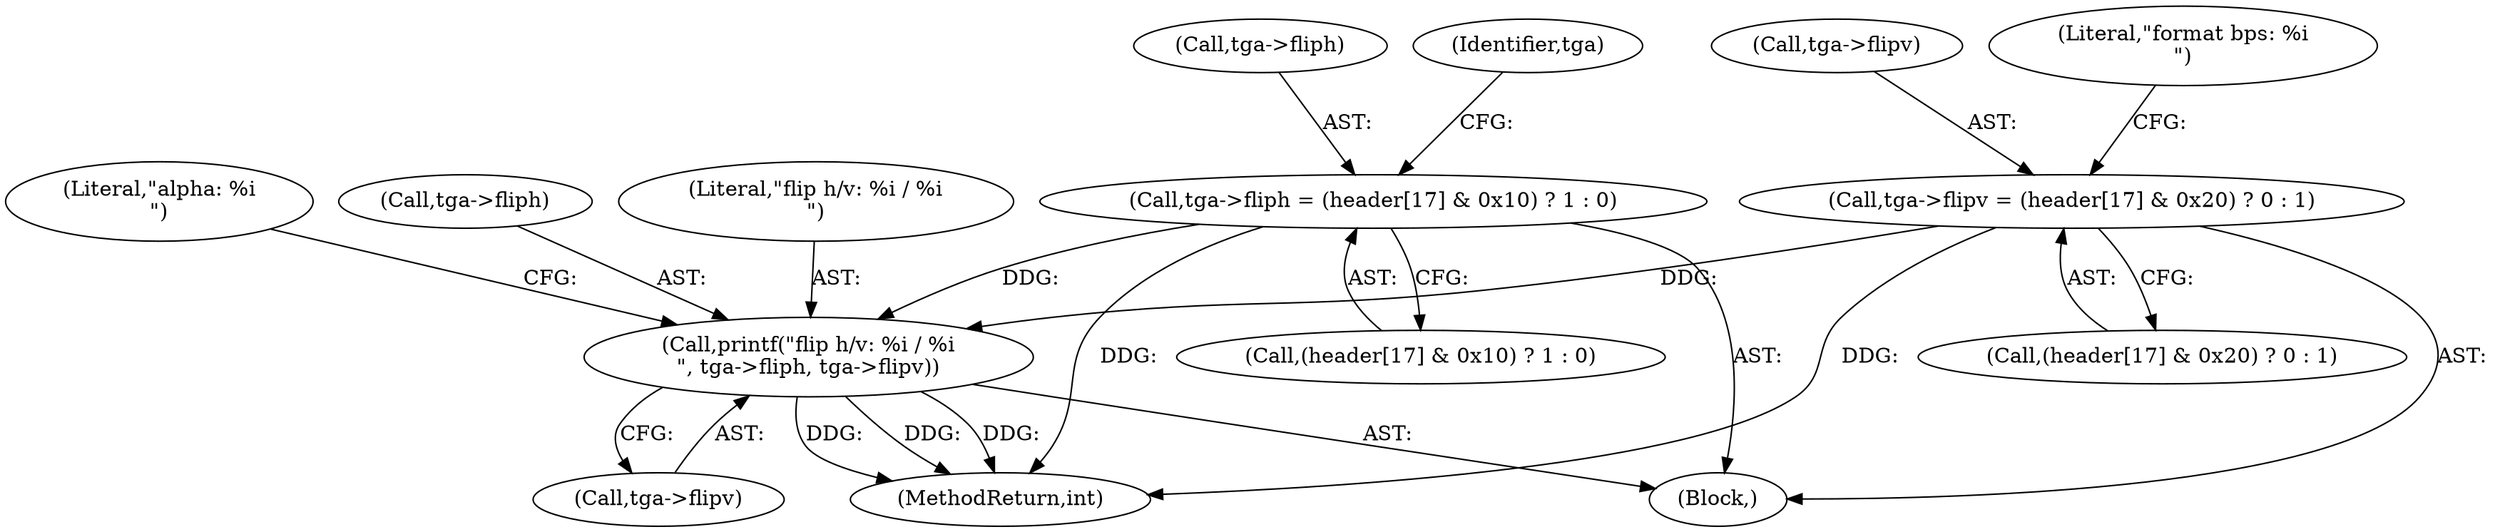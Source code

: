 digraph "0_libgd_10ef1dca63d62433fda13309b4a228782db823f7_0@pointer" {
"1000270" [label="(Call,printf(\"flip h/v: %i / %i\n\", tga->fliph, tga->flipv))"];
"1000241" [label="(Call,tga->fliph = (header[17] & 0x10) ? 1 : 0)"];
"1000253" [label="(Call,tga->flipv = (header[17] & 0x20) ? 0 : 1)"];
"1000275" [label="(Call,tga->flipv)"];
"1000242" [label="(Call,tga->fliph)"];
"1000356" [label="(MethodReturn,int)"];
"1000103" [label="(Block,)"];
"1000253" [label="(Call,tga->flipv = (header[17] & 0x20) ? 0 : 1)"];
"1000279" [label="(Literal,\"alpha: %i\n\")"];
"1000255" [label="(Identifier,tga)"];
"1000257" [label="(Call,(header[17] & 0x20) ? 0 : 1)"];
"1000254" [label="(Call,tga->flipv)"];
"1000272" [label="(Call,tga->fliph)"];
"1000241" [label="(Call,tga->fliph = (header[17] & 0x10) ? 1 : 0)"];
"1000266" [label="(Literal,\"format bps: %i\n\")"];
"1000271" [label="(Literal,\"flip h/v: %i / %i\n\")"];
"1000245" [label="(Call,(header[17] & 0x10) ? 1 : 0)"];
"1000270" [label="(Call,printf(\"flip h/v: %i / %i\n\", tga->fliph, tga->flipv))"];
"1000270" -> "1000103"  [label="AST: "];
"1000270" -> "1000275"  [label="CFG: "];
"1000271" -> "1000270"  [label="AST: "];
"1000272" -> "1000270"  [label="AST: "];
"1000275" -> "1000270"  [label="AST: "];
"1000279" -> "1000270"  [label="CFG: "];
"1000270" -> "1000356"  [label="DDG: "];
"1000270" -> "1000356"  [label="DDG: "];
"1000270" -> "1000356"  [label="DDG: "];
"1000241" -> "1000270"  [label="DDG: "];
"1000253" -> "1000270"  [label="DDG: "];
"1000241" -> "1000103"  [label="AST: "];
"1000241" -> "1000245"  [label="CFG: "];
"1000242" -> "1000241"  [label="AST: "];
"1000245" -> "1000241"  [label="AST: "];
"1000255" -> "1000241"  [label="CFG: "];
"1000241" -> "1000356"  [label="DDG: "];
"1000253" -> "1000103"  [label="AST: "];
"1000253" -> "1000257"  [label="CFG: "];
"1000254" -> "1000253"  [label="AST: "];
"1000257" -> "1000253"  [label="AST: "];
"1000266" -> "1000253"  [label="CFG: "];
"1000253" -> "1000356"  [label="DDG: "];
}
